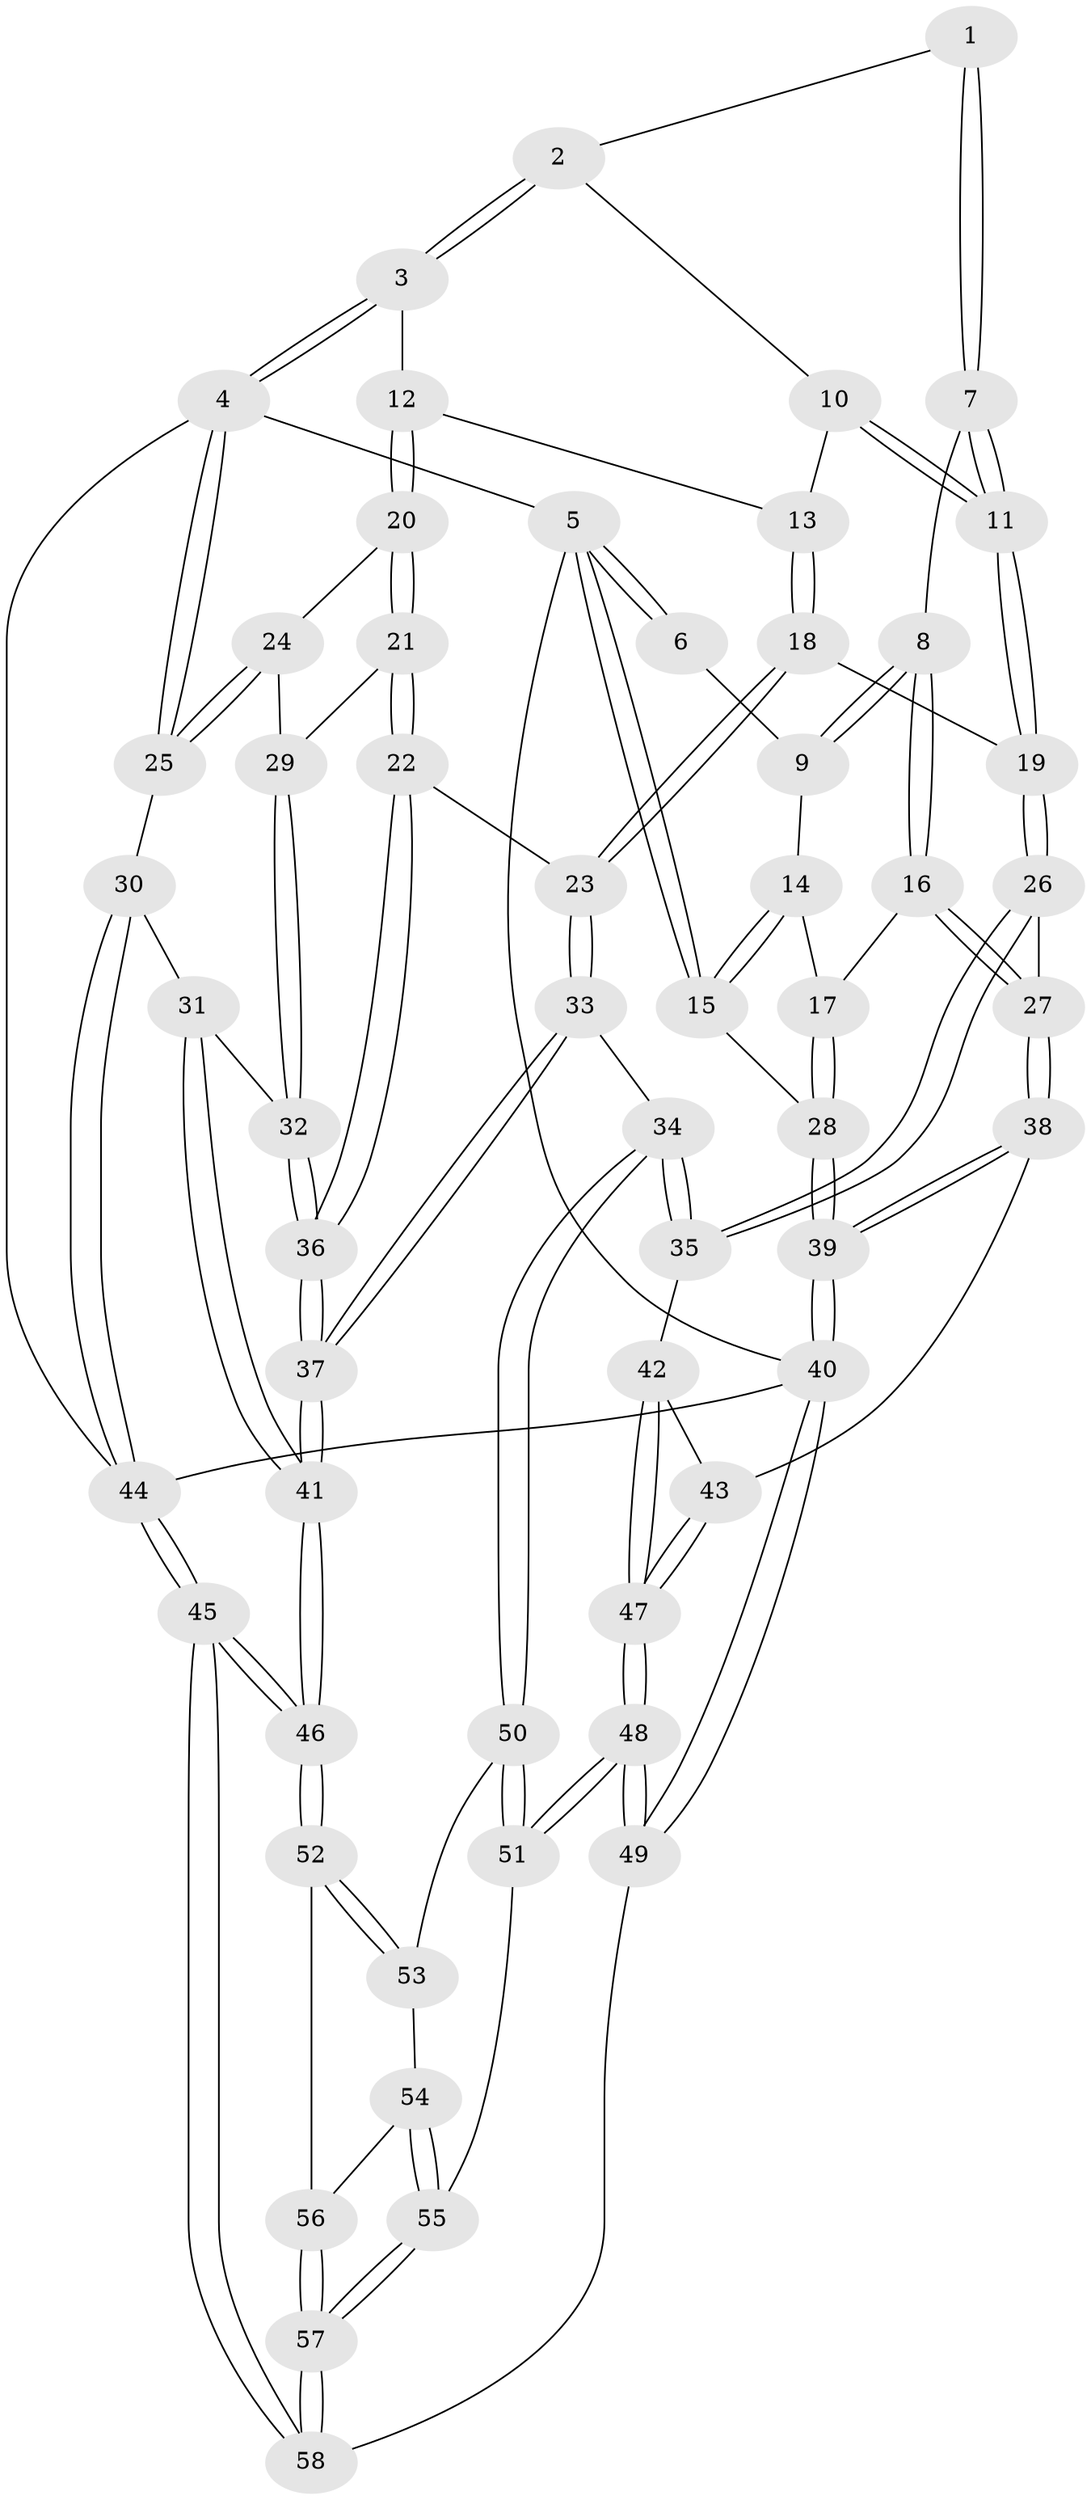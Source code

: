 // Generated by graph-tools (version 1.1) at 2025/03/03/09/25 03:03:12]
// undirected, 58 vertices, 142 edges
graph export_dot {
graph [start="1"]
  node [color=gray90,style=filled];
  1 [pos="+0.3899616833419468+0"];
  2 [pos="+0.525117535150256+0"];
  3 [pos="+0.7295921875844704+0"];
  4 [pos="+1+0"];
  5 [pos="+0+0"];
  6 [pos="+0.13593399830659056+0"];
  7 [pos="+0.26730165958181007+0.2732484788045878"];
  8 [pos="+0.25903230107503095+0.27473962386619166"];
  9 [pos="+0.14732996959055147+0.238657728665815"];
  10 [pos="+0.4533739487763606+0.23952914614426402"];
  11 [pos="+0.3853800019349644+0.3469489549271563"];
  12 [pos="+0.7367406751784003+0.17206389095577868"];
  13 [pos="+0.5904399651624426+0.29796274387478516"];
  14 [pos="+0.1336554429500916+0.24369004448245613"];
  15 [pos="+0+0"];
  16 [pos="+0.16854402196226362+0.46739544401722793"];
  17 [pos="+0.052019420719494135+0.32192409585996085"];
  18 [pos="+0.5007679533341058+0.4219397035030642"];
  19 [pos="+0.41260606451789916+0.39765563076776594"];
  20 [pos="+0.7625562650414424+0.23145022127888168"];
  21 [pos="+0.6468785853733969+0.46679805893995036"];
  22 [pos="+0.6447995563036673+0.46896991198680954"];
  23 [pos="+0.5130599268772419+0.43625488610010865"];
  24 [pos="+0.8544897026620221+0.34089571719697565"];
  25 [pos="+1+0.352189903006874"];
  26 [pos="+0.25802769541025716+0.5950810408698123"];
  27 [pos="+0.17395508203654225+0.5569588481035821"];
  28 [pos="+0+0.38520392406068926"];
  29 [pos="+0.8410089239375673+0.43171163751542907"];
  30 [pos="+1+0.5711139384375192"];
  31 [pos="+0.9622232627608438+0.5847320440294603"];
  32 [pos="+0.8455519833011277+0.4726567924140858"];
  33 [pos="+0.5075258282858648+0.7250277265853284"];
  34 [pos="+0.49510265723429986+0.7296671691712815"];
  35 [pos="+0.31411824700576746+0.691904492521686"];
  36 [pos="+0.704914091209709+0.6044976869714974"];
  37 [pos="+0.6884398805025241+0.7334982177924709"];
  38 [pos="+0+0.617519104769875"];
  39 [pos="+0+0.6112482798425934"];
  40 [pos="+0+1"];
  41 [pos="+0.7564907565880032+0.7869393397012439"];
  42 [pos="+0.27566704786821106+0.7514700676942786"];
  43 [pos="+0.026640241865112203+0.7449244624060077"];
  44 [pos="+1+1"];
  45 [pos="+1+1"];
  46 [pos="+0.7954992819813916+0.8657411058826948"];
  47 [pos="+0.18300262167513365+0.9678552567208194"];
  48 [pos="+0.16528478206458144+1"];
  49 [pos="+0.16200220120510905+1"];
  50 [pos="+0.4858561986235545+0.7849558244687664"];
  51 [pos="+0.44428170561199376+0.8711868011504313"];
  52 [pos="+0.6046696599786111+0.9426080766476345"];
  53 [pos="+0.5209994281891633+0.8937924235287372"];
  54 [pos="+0.5224550040040705+0.9072535058838515"];
  55 [pos="+0.4814536511402884+0.9849885097314773"];
  56 [pos="+0.5563499272647435+0.9768031369952955"];
  57 [pos="+0.48299584987527866+1"];
  58 [pos="+0.4741383150435269+1"];
  1 -- 2;
  1 -- 7;
  1 -- 7;
  2 -- 3;
  2 -- 3;
  2 -- 10;
  3 -- 4;
  3 -- 4;
  3 -- 12;
  4 -- 5;
  4 -- 25;
  4 -- 25;
  4 -- 44;
  5 -- 6;
  5 -- 6;
  5 -- 15;
  5 -- 15;
  5 -- 40;
  6 -- 9;
  7 -- 8;
  7 -- 11;
  7 -- 11;
  8 -- 9;
  8 -- 9;
  8 -- 16;
  8 -- 16;
  9 -- 14;
  10 -- 11;
  10 -- 11;
  10 -- 13;
  11 -- 19;
  11 -- 19;
  12 -- 13;
  12 -- 20;
  12 -- 20;
  13 -- 18;
  13 -- 18;
  14 -- 15;
  14 -- 15;
  14 -- 17;
  15 -- 28;
  16 -- 17;
  16 -- 27;
  16 -- 27;
  17 -- 28;
  17 -- 28;
  18 -- 19;
  18 -- 23;
  18 -- 23;
  19 -- 26;
  19 -- 26;
  20 -- 21;
  20 -- 21;
  20 -- 24;
  21 -- 22;
  21 -- 22;
  21 -- 29;
  22 -- 23;
  22 -- 36;
  22 -- 36;
  23 -- 33;
  23 -- 33;
  24 -- 25;
  24 -- 25;
  24 -- 29;
  25 -- 30;
  26 -- 27;
  26 -- 35;
  26 -- 35;
  27 -- 38;
  27 -- 38;
  28 -- 39;
  28 -- 39;
  29 -- 32;
  29 -- 32;
  30 -- 31;
  30 -- 44;
  30 -- 44;
  31 -- 32;
  31 -- 41;
  31 -- 41;
  32 -- 36;
  32 -- 36;
  33 -- 34;
  33 -- 37;
  33 -- 37;
  34 -- 35;
  34 -- 35;
  34 -- 50;
  34 -- 50;
  35 -- 42;
  36 -- 37;
  36 -- 37;
  37 -- 41;
  37 -- 41;
  38 -- 39;
  38 -- 39;
  38 -- 43;
  39 -- 40;
  39 -- 40;
  40 -- 49;
  40 -- 49;
  40 -- 44;
  41 -- 46;
  41 -- 46;
  42 -- 43;
  42 -- 47;
  42 -- 47;
  43 -- 47;
  43 -- 47;
  44 -- 45;
  44 -- 45;
  45 -- 46;
  45 -- 46;
  45 -- 58;
  45 -- 58;
  46 -- 52;
  46 -- 52;
  47 -- 48;
  47 -- 48;
  48 -- 49;
  48 -- 49;
  48 -- 51;
  48 -- 51;
  49 -- 58;
  50 -- 51;
  50 -- 51;
  50 -- 53;
  51 -- 55;
  52 -- 53;
  52 -- 53;
  52 -- 56;
  53 -- 54;
  54 -- 55;
  54 -- 55;
  54 -- 56;
  55 -- 57;
  55 -- 57;
  56 -- 57;
  56 -- 57;
  57 -- 58;
  57 -- 58;
}
